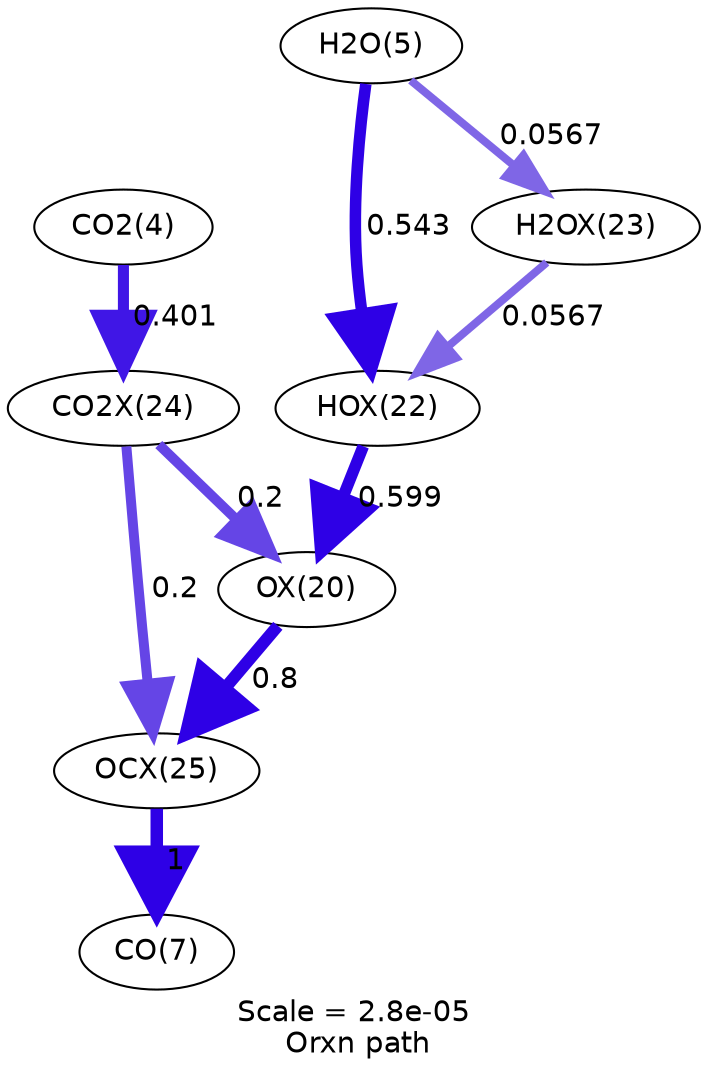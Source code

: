 digraph reaction_paths {
center=1;
s26 -> s24[fontname="Helvetica", penwidth=5.61, arrowsize=2.81, color="0.7, 1.1, 0.9"
, label=" 0.599"];
s24 -> s29[fontname="Helvetica", penwidth=5.83, arrowsize=2.92, color="0.7, 1.3, 0.9"
, label=" 0.8"];
s28 -> s24[fontname="Helvetica", penwidth=4.79, arrowsize=2.39, color="0.7, 0.7, 0.9"
, label=" 0.2"];
s6 -> s26[fontname="Helvetica", penwidth=5.54, arrowsize=2.77, color="0.7, 1.04, 0.9"
, label=" 0.543"];
s27 -> s26[fontname="Helvetica", penwidth=3.83, arrowsize=1.92, color="0.7, 0.557, 0.9"
, label=" 0.0567"];
s6 -> s27[fontname="Helvetica", penwidth=3.83, arrowsize=1.92, color="0.7, 0.557, 0.9"
, label=" 0.0567"];
s29 -> s8[fontname="Helvetica", penwidth=6, arrowsize=3, color="0.7, 1.5, 0.9"
, label=" 1"];
s28 -> s29[fontname="Helvetica", penwidth=4.79, arrowsize=2.39, color="0.7, 0.7, 0.9"
, label=" 0.2"];
s5 -> s28[fontname="Helvetica", penwidth=5.31, arrowsize=2.65, color="0.7, 0.901, 0.9"
, label=" 0.401"];
s5 [ fontname="Helvetica", label="CO2(4)"];
s6 [ fontname="Helvetica", label="H2O(5)"];
s8 [ fontname="Helvetica", label="CO(7)"];
s24 [ fontname="Helvetica", label="OX(20)"];
s26 [ fontname="Helvetica", label="HOX(22)"];
s27 [ fontname="Helvetica", label="H2OX(23)"];
s28 [ fontname="Helvetica", label="CO2X(24)"];
s29 [ fontname="Helvetica", label="OCX(25)"];
 label = "Scale = 2.8e-05\l Orxn path";
 fontname = "Helvetica";
}
